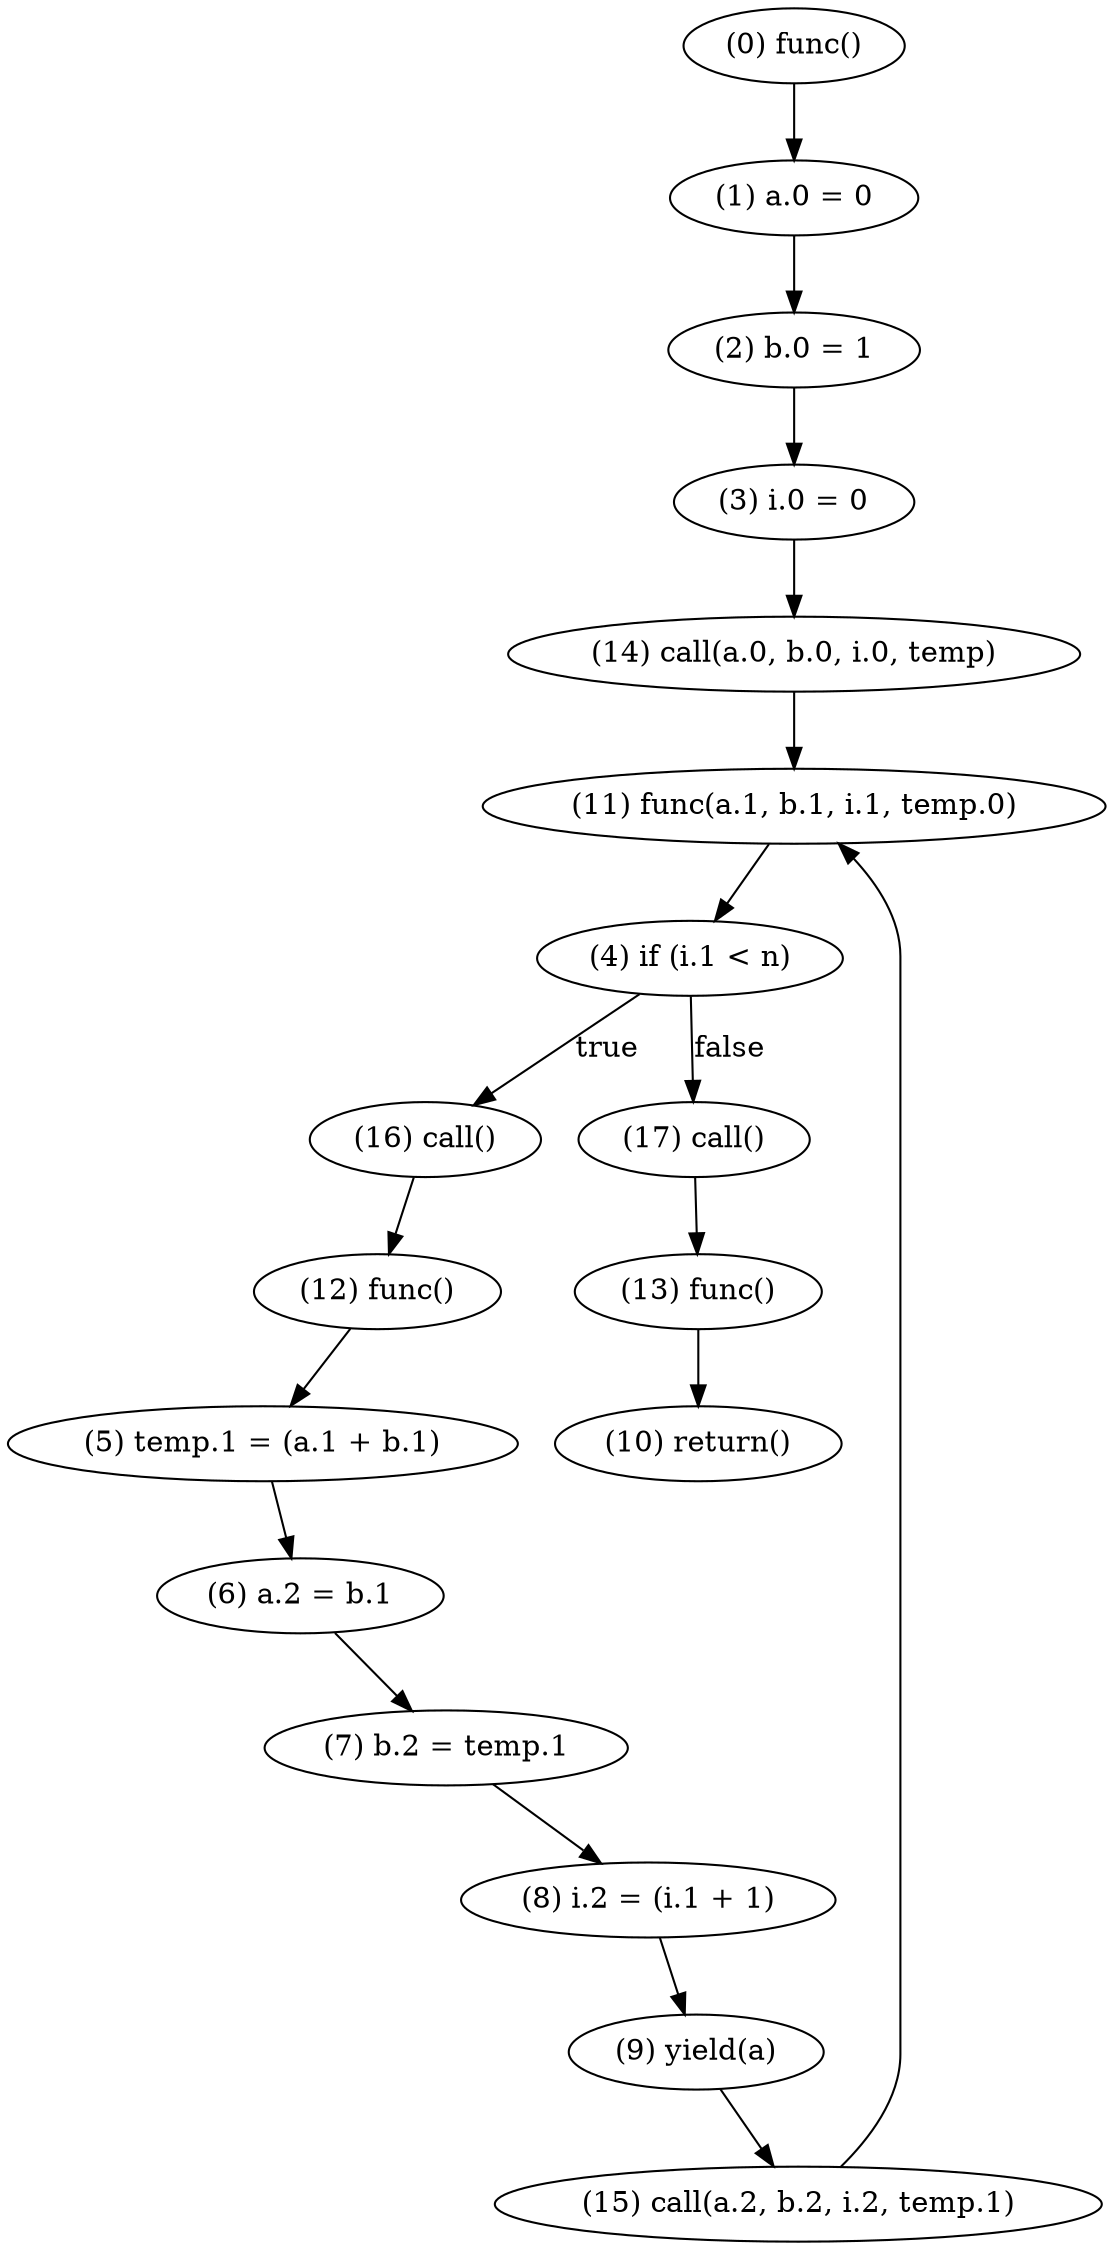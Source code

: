 digraph {
    0 [ label = "(0) func()" ]
    1 [ label = "(1) a.0 = 0" ]
    2 [ label = "(2) b.0 = 1" ]
    3 [ label = "(3) i.0 = 0" ]
    4 [ label = "(4) if (i.1 < n)" ]
    5 [ label = "(5) temp.1 = (a.1 + b.1)" ]
    6 [ label = "(6) a.2 = b.1" ]
    7 [ label = "(7) b.2 = temp.1" ]
    8 [ label = "(8) i.2 = (i.1 + 1)" ]
    9 [ label = "(9) yield(a)" ]
    10 [ label = "(10) return()" ]
    11 [ label = "(11) func(a.1, b.1, i.1, temp.0)" ]
    12 [ label = "(12) func()" ]
    13 [ label = "(13) func()" ]
    14 [ label = "(14) call(a.0, b.0, i.0, temp)" ]
    15 [ label = "(15) call(a.2, b.2, i.2, temp.1)" ]
    16 [ label = "(16) call()" ]
    17 [ label = "(17) call()" ]
    0 -> 1 [ label = "" ]
    1 -> 2 [ label = "" ]
    2 -> 3 [ label = "" ]
    3 -> 14 [ label = "" ]
    4 -> 17 [ label = "false" ]
    4 -> 16 [ label = "true" ]
    5 -> 6 [ label = "" ]
    6 -> 7 [ label = "" ]
    7 -> 8 [ label = "" ]
    8 -> 9 [ label = "" ]
    9 -> 15 [ label = "" ]
    11 -> 4 [ label = "" ]
    12 -> 5 [ label = "" ]
    13 -> 10 [ label = "" ]
    14 -> 11 [ label = "" ]
    15 -> 11 [ label = "" ]
    16 -> 12 [ label = "" ]
    17 -> 13 [ label = "" ]
}
